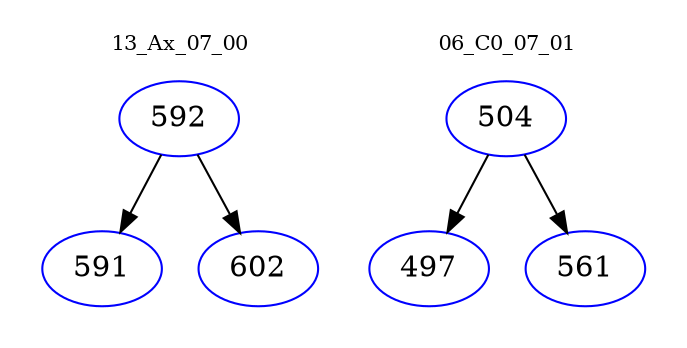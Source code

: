 digraph{
subgraph cluster_0 {
color = white
label = "13_Ax_07_00";
fontsize=10;
T0_592 [label="592", color="blue"]
T0_592 -> T0_591 [color="black"]
T0_591 [label="591", color="blue"]
T0_592 -> T0_602 [color="black"]
T0_602 [label="602", color="blue"]
}
subgraph cluster_1 {
color = white
label = "06_C0_07_01";
fontsize=10;
T1_504 [label="504", color="blue"]
T1_504 -> T1_497 [color="black"]
T1_497 [label="497", color="blue"]
T1_504 -> T1_561 [color="black"]
T1_561 [label="561", color="blue"]
}
}
